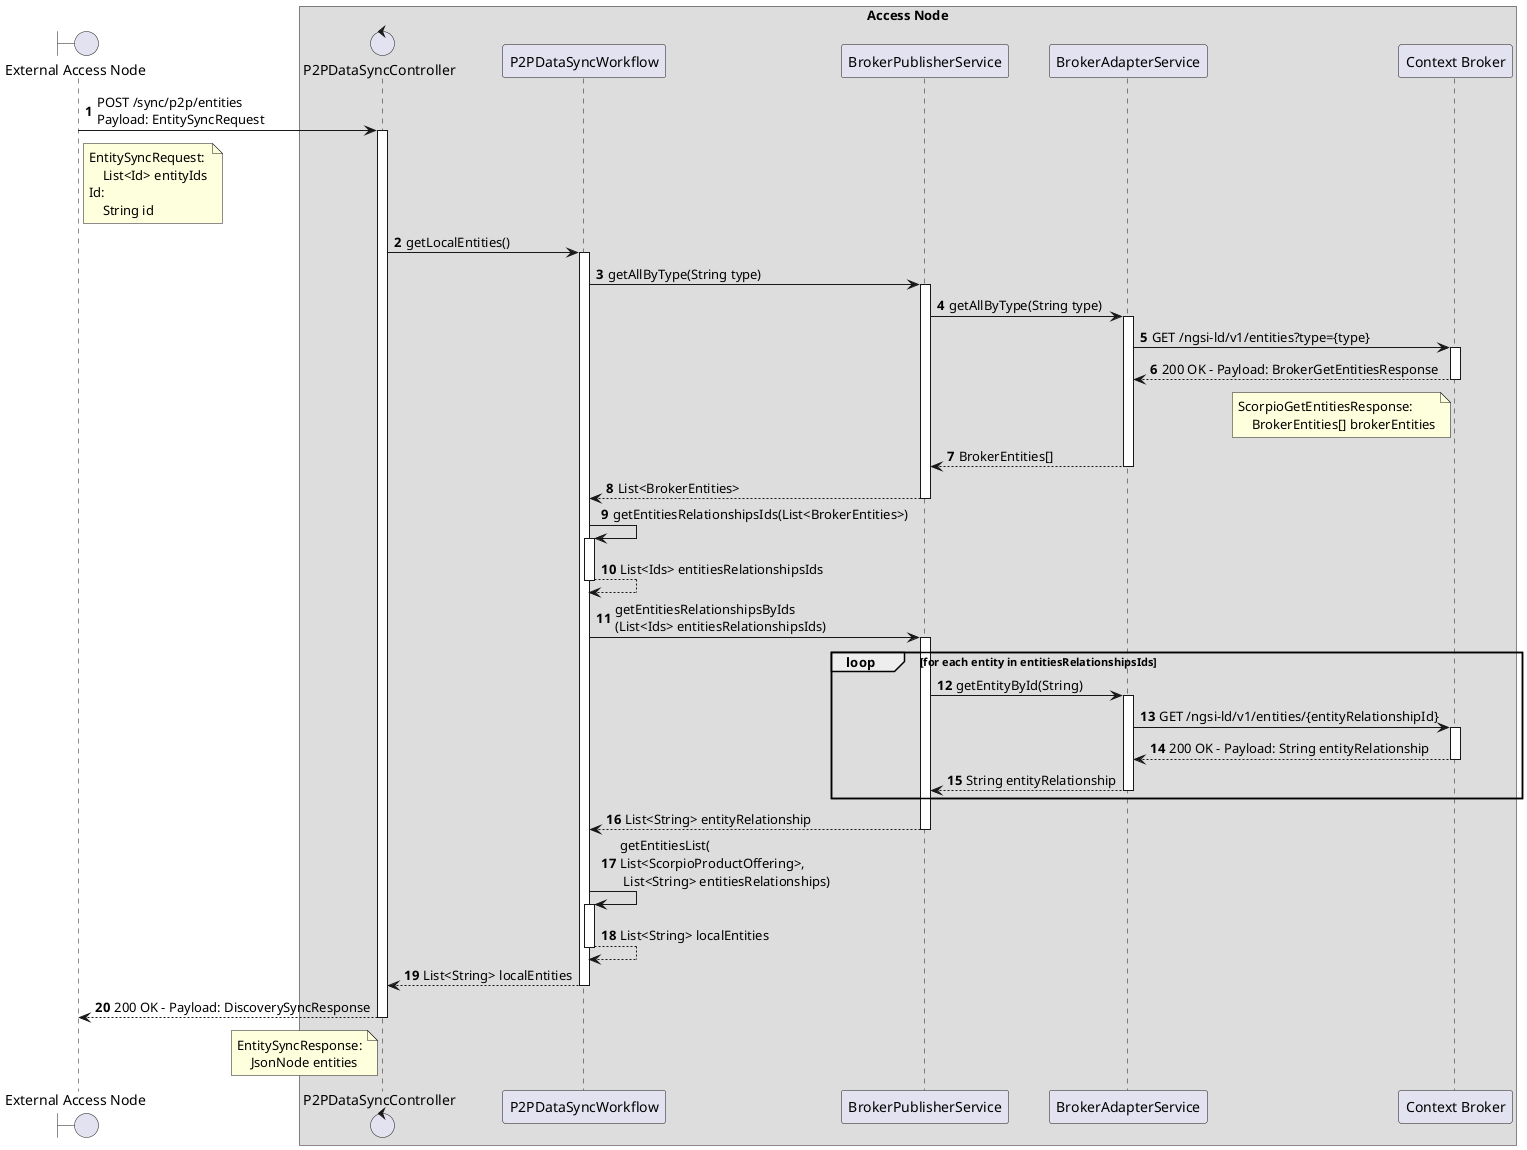 @startuml
'https://plantuml.com/sequence-diagram

'---------- Config ----------------

autonumber

'---------- Header ----------------

boundary "External Access Node" as ean

box "Access Node"

  control "P2PDataSyncController" as p2pController
  participant "P2PDataSyncWorkflow" as p2pWorkflow
  participant "BrokerPublisherService" as begs
  participant "BrokerAdapterService" as bas
  participant "Context Broker" as cb

end box

'---------- Diagram ----------------

ean -> p2pController++: POST /sync/p2p/entities \nPayload: EntitySyncRequest

note right of ean
    EntitySyncRequest:
        List<Id> entityIds
    Id:
        String id
end note

    p2pController -> p2pWorkflow++: getLocalEntities()
        p2pWorkflow -> begs++: getAllByType(String type)
            begs -> bas++: getAllByType(String type)
                bas -> cb++: GET /ngsi-ld/v1/entities?type={type}
                return 200 OK - Payload: BrokerGetEntitiesResponse

                note left of cb
                    ScorpioGetEntitiesResponse:
                        BrokerEntities[] brokerEntities
                end note

            return BrokerEntities[]
        return List<BrokerEntities>
            p2pWorkflow -> p2pWorkflow++: getEntitiesRelationshipsIds(List<BrokerEntities>)
            return List<Ids> entitiesRelationshipsIds
        p2pWorkflow -> begs++: getEntitiesRelationshipsByIds\n(List<Ids> entitiesRelationshipsIds)
            loop for each entity in entitiesRelationshipsIds
                begs -> bas++: getEntityById(String)
                    bas -> cb++: GET /ngsi-ld/v1/entities/{entityRelationshipId}
                    return 200 OK - Payload: String entityRelationship
                return String entityRelationship
            end
            return List<String> entityRelationship
            p2pWorkflow -> p2pWorkflow++: getEntitiesList(\nList<ScorpioProductOffering>,\n List<String> entitiesRelationships)
            return List<String> localEntities
        return List<String> localEntities
return 200 OK - Payload: DiscoverySyncResponse

note left of p2pController
    EntitySyncResponse:
        JsonNode entities
end note
@enduml